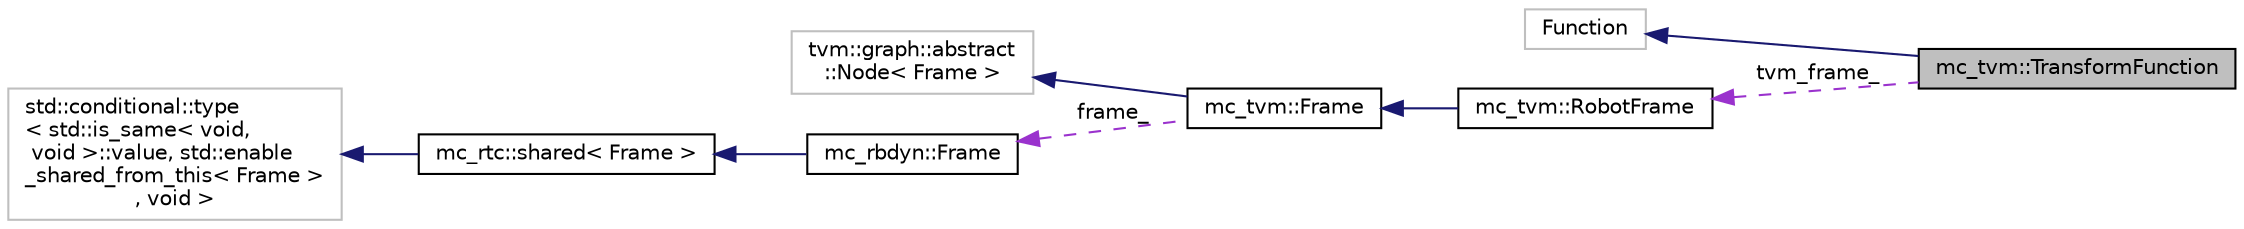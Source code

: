 digraph "mc_tvm::TransformFunction"
{
 // INTERACTIVE_SVG=YES
  edge [fontname="Helvetica",fontsize="10",labelfontname="Helvetica",labelfontsize="10"];
  node [fontname="Helvetica",fontsize="10",shape=record];
  rankdir="LR";
  Node2 [label="mc_tvm::TransformFunction",height=0.2,width=0.4,color="black", fillcolor="grey75", style="filled", fontcolor="black"];
  Node3 -> Node2 [dir="back",color="midnightblue",fontsize="10",style="solid",fontname="Helvetica"];
  Node3 [label="Function",height=0.2,width=0.4,color="grey75", fillcolor="white", style="filled"];
  Node4 -> Node2 [dir="back",color="darkorchid3",fontsize="10",style="dashed",label=" tvm_frame_" ,fontname="Helvetica"];
  Node4 [label="mc_tvm::RobotFrame",height=0.2,width=0.4,color="black", fillcolor="white", style="filled",URL="$structmc__tvm_1_1RobotFrame.html"];
  Node5 -> Node4 [dir="back",color="midnightblue",fontsize="10",style="solid",fontname="Helvetica"];
  Node5 [label="mc_tvm::Frame",height=0.2,width=0.4,color="black", fillcolor="white", style="filled",URL="$structmc__tvm_1_1Frame.html"];
  Node6 -> Node5 [dir="back",color="midnightblue",fontsize="10",style="solid",fontname="Helvetica"];
  Node6 [label="tvm::graph::abstract\l::Node\< Frame \>",height=0.2,width=0.4,color="grey75", fillcolor="white", style="filled"];
  Node7 -> Node5 [dir="back",color="darkorchid3",fontsize="10",style="dashed",label=" frame_" ,fontname="Helvetica"];
  Node7 [label="mc_rbdyn::Frame",height=0.2,width=0.4,color="black", fillcolor="white", style="filled",URL="$structmc__rbdyn_1_1Frame.html"];
  Node8 -> Node7 [dir="back",color="midnightblue",fontsize="10",style="solid",fontname="Helvetica"];
  Node8 [label="mc_rtc::shared\< Frame \>",height=0.2,width=0.4,color="black", fillcolor="white", style="filled",URL="$structmc__rtc_1_1shared.html"];
  Node9 -> Node8 [dir="back",color="midnightblue",fontsize="10",style="solid",fontname="Helvetica"];
  Node9 [label="std::conditional::type\l\< std::is_same\< void,\l void \>::value, std::enable\l_shared_from_this\< Frame \>\l, void \>",height=0.2,width=0.4,color="grey75", fillcolor="white", style="filled"];
}
